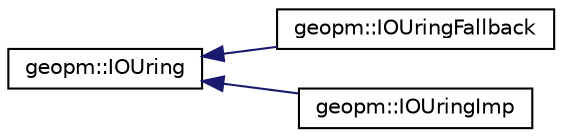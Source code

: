 digraph "Graphical Class Hierarchy"
{
 // LATEX_PDF_SIZE
  edge [fontname="Helvetica",fontsize="10",labelfontname="Helvetica",labelfontsize="10"];
  node [fontname="Helvetica",fontsize="10",shape=record];
  rankdir="LR";
  Node0 [label="geopm::IOUring",height=0.2,width=0.4,color="black", fillcolor="white", style="filled",URL="$classgeopm_1_1_i_o_uring.html",tooltip=" "];
  Node0 -> Node1 [dir="back",color="midnightblue",fontsize="10",style="solid",fontname="Helvetica"];
  Node1 [label="geopm::IOUringFallback",height=0.2,width=0.4,color="black", fillcolor="white", style="filled",URL="$classgeopm_1_1_i_o_uring_fallback.html",tooltip="Fallback implementation of the IOUring batch interface. This implementation uses queues of individual..."];
  Node0 -> Node2 [dir="back",color="midnightblue",fontsize="10",style="solid",fontname="Helvetica"];
  Node2 [label="geopm::IOUringImp",height=0.2,width=0.4,color="black", fillcolor="white", style="filled",URL="$classgeopm_1_1_i_o_uring_imp.html",tooltip="Implementation of the IOUring batch interface. This implementation batches operations inside io_uring..."];
}
